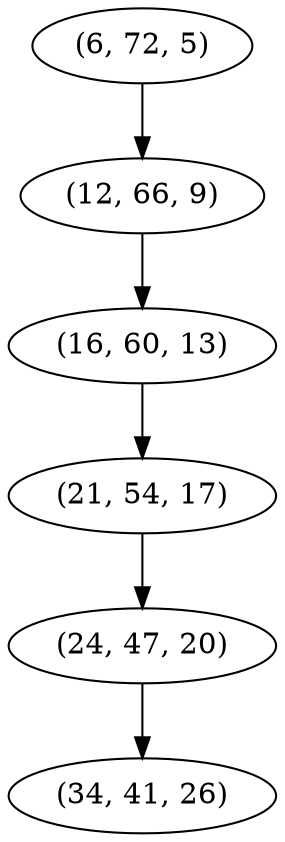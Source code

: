 digraph tree {
    "(6, 72, 5)";
    "(12, 66, 9)";
    "(16, 60, 13)";
    "(21, 54, 17)";
    "(24, 47, 20)";
    "(34, 41, 26)";
    "(6, 72, 5)" -> "(12, 66, 9)";
    "(12, 66, 9)" -> "(16, 60, 13)";
    "(16, 60, 13)" -> "(21, 54, 17)";
    "(21, 54, 17)" -> "(24, 47, 20)";
    "(24, 47, 20)" -> "(34, 41, 26)";
}
